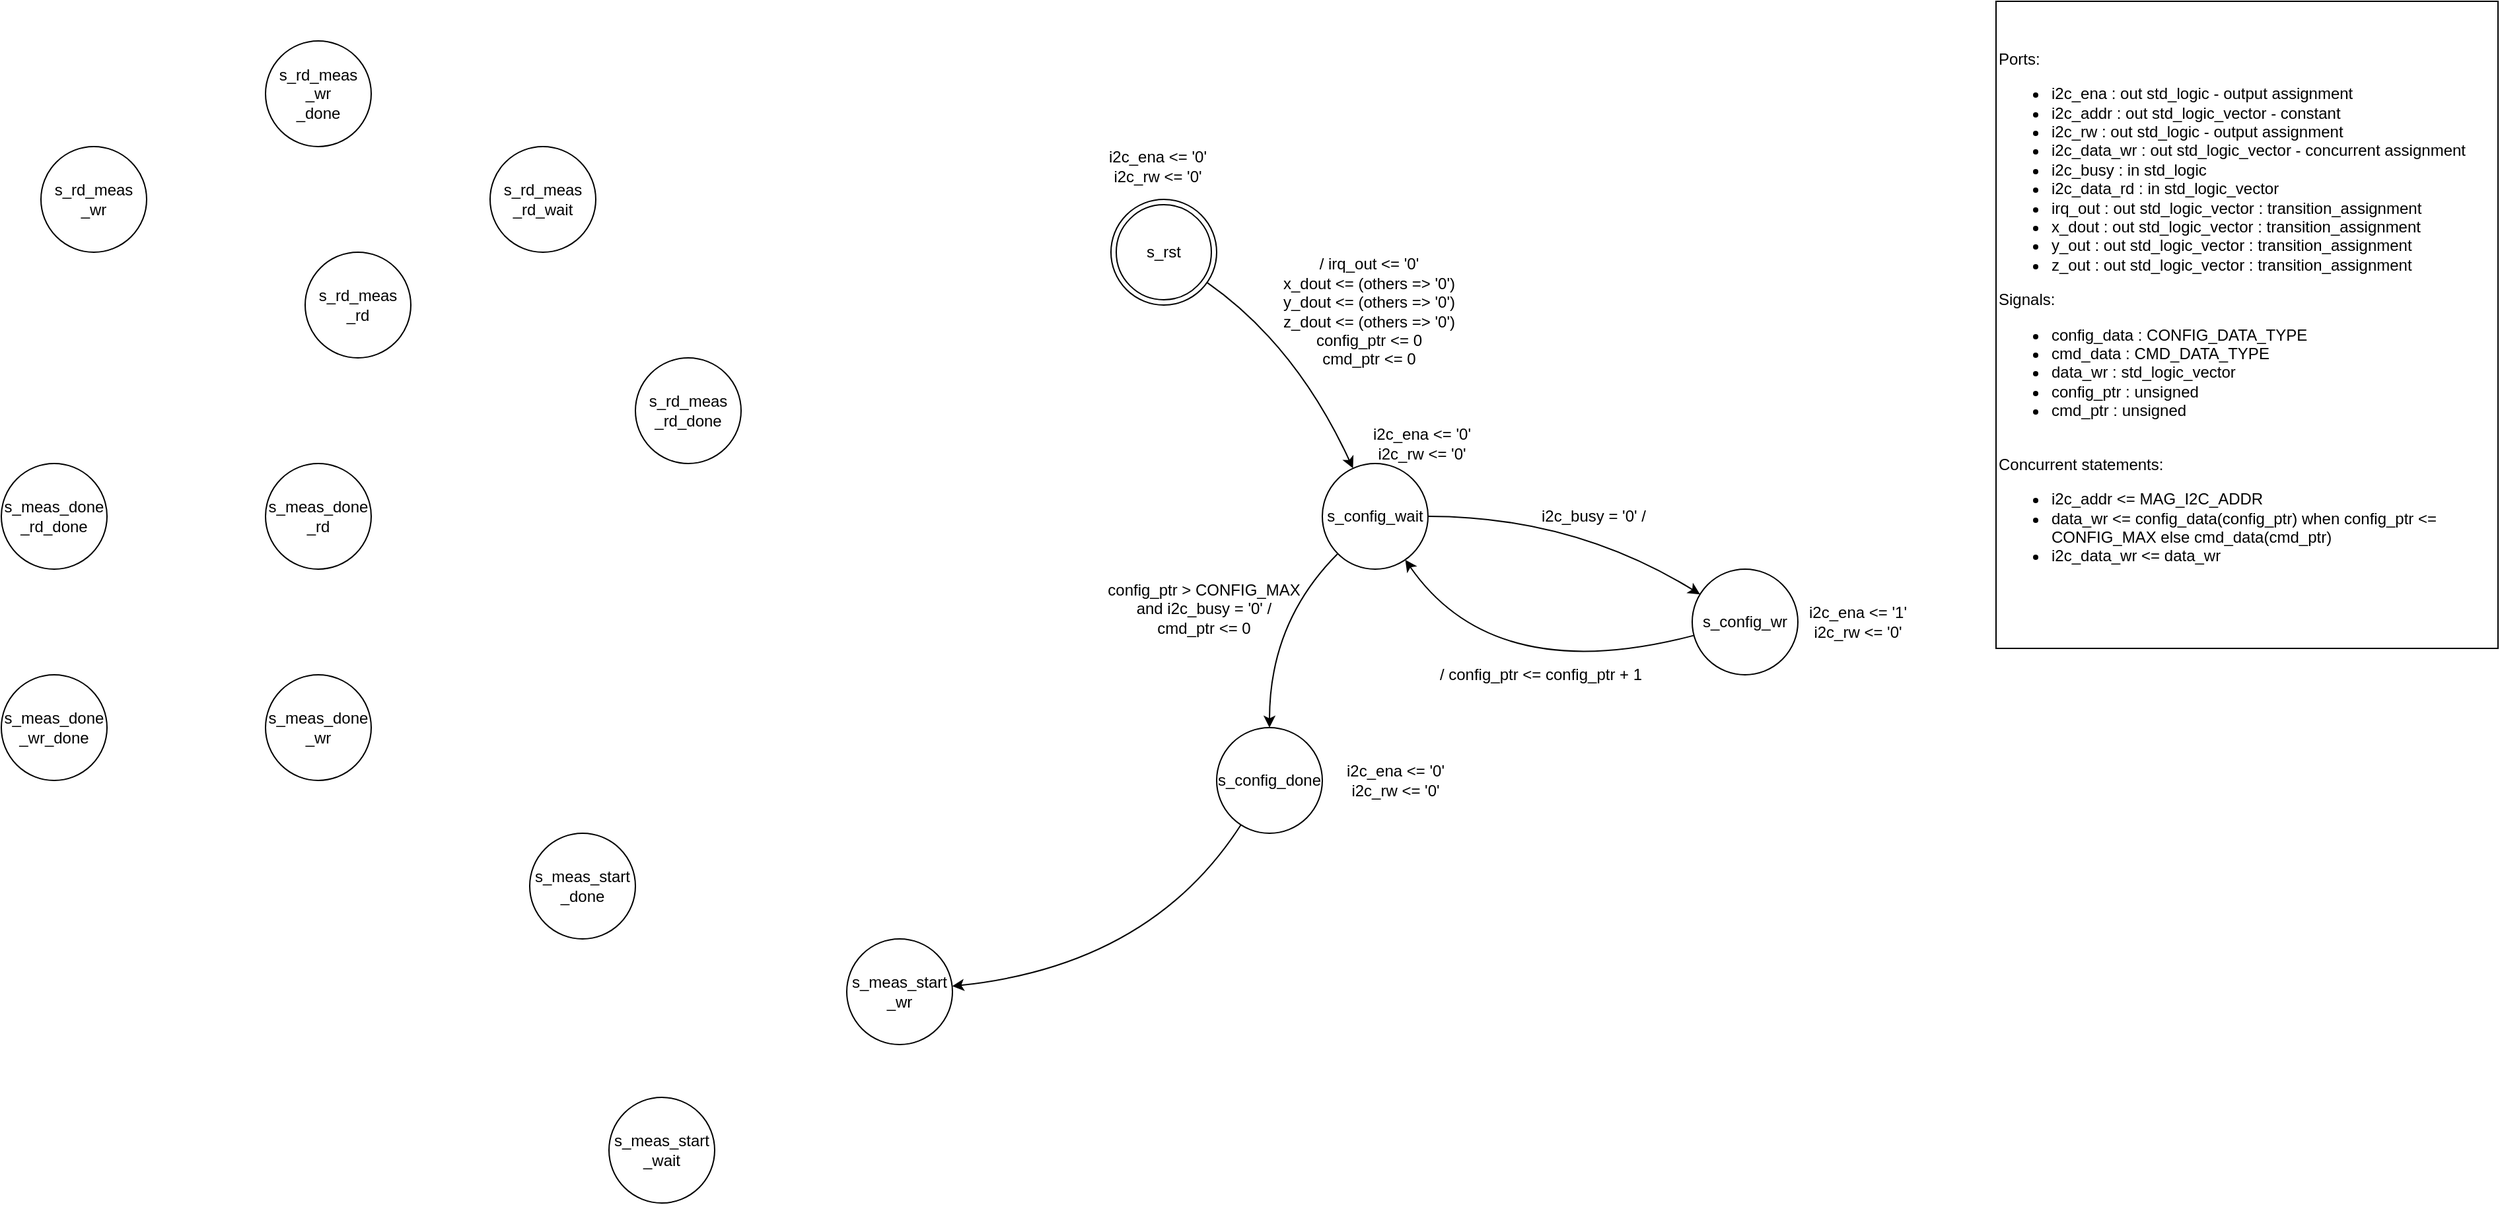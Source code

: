 <mxfile version="17.1.3" type="github">
  <diagram id="dUaKP_INnIbJ7J_q9_gv" name="Page-1">
    <mxGraphModel dx="2912" dy="1153" grid="1" gridSize="10" guides="1" tooltips="1" connect="1" arrows="1" fold="1" page="1" pageScale="1" pageWidth="850" pageHeight="1100" math="0" shadow="0">
      <root>
        <mxCell id="0" />
        <mxCell id="1" parent="0" />
        <mxCell id="DeQcIR5LJ7hlBDvHYIzj-31" value="s_rst" style="ellipse;shape=doubleEllipse;whiteSpace=wrap;html=1;aspect=fixed;" vertex="1" parent="1">
          <mxGeometry x="660" y="390" width="80" height="80" as="geometry" />
        </mxCell>
        <mxCell id="DeQcIR5LJ7hlBDvHYIzj-32" value="s_config_wait" style="ellipse;whiteSpace=wrap;html=1;aspect=fixed;" vertex="1" parent="1">
          <mxGeometry x="820" y="590" width="80" height="80" as="geometry" />
        </mxCell>
        <mxCell id="DeQcIR5LJ7hlBDvHYIzj-33" value="s_config_wr" style="ellipse;whiteSpace=wrap;html=1;aspect=fixed;" vertex="1" parent="1">
          <mxGeometry x="1100" y="670" width="80" height="80" as="geometry" />
        </mxCell>
        <mxCell id="DeQcIR5LJ7hlBDvHYIzj-34" value="s_config_done" style="ellipse;whiteSpace=wrap;html=1;aspect=fixed;" vertex="1" parent="1">
          <mxGeometry x="740" y="790" width="80" height="80" as="geometry" />
        </mxCell>
        <mxCell id="DeQcIR5LJ7hlBDvHYIzj-35" value="&lt;div&gt;s_meas_start&lt;/div&gt;&lt;div&gt;_wr&lt;br&gt;&lt;/div&gt;" style="ellipse;whiteSpace=wrap;html=1;aspect=fixed;" vertex="1" parent="1">
          <mxGeometry x="460" y="950" width="80" height="80" as="geometry" />
        </mxCell>
        <mxCell id="DeQcIR5LJ7hlBDvHYIzj-36" value="&lt;div&gt;s_meas_start&lt;/div&gt;&lt;div&gt;_wait&lt;/div&gt;" style="ellipse;whiteSpace=wrap;html=1;aspect=fixed;" vertex="1" parent="1">
          <mxGeometry x="280" y="1070" width="80" height="80" as="geometry" />
        </mxCell>
        <mxCell id="DeQcIR5LJ7hlBDvHYIzj-37" value="&lt;div&gt;s_meas_start&lt;/div&gt;&lt;div&gt;_done&lt;br&gt;&lt;/div&gt;" style="ellipse;whiteSpace=wrap;html=1;aspect=fixed;" vertex="1" parent="1">
          <mxGeometry x="220" y="870" width="80" height="80" as="geometry" />
        </mxCell>
        <mxCell id="DeQcIR5LJ7hlBDvHYIzj-38" value="&lt;div&gt;s_meas_done&lt;/div&gt;&lt;div&gt;_wr&lt;br&gt;&lt;/div&gt;" style="ellipse;whiteSpace=wrap;html=1;aspect=fixed;" vertex="1" parent="1">
          <mxGeometry x="20" y="750" width="80" height="80" as="geometry" />
        </mxCell>
        <mxCell id="DeQcIR5LJ7hlBDvHYIzj-39" value="&lt;div&gt;s_meas_done&lt;/div&gt;&lt;div&gt;_wr_done&lt;br&gt;&lt;/div&gt;" style="ellipse;whiteSpace=wrap;html=1;aspect=fixed;" vertex="1" parent="1">
          <mxGeometry x="-180" y="750" width="80" height="80" as="geometry" />
        </mxCell>
        <mxCell id="DeQcIR5LJ7hlBDvHYIzj-40" value="&lt;div&gt;s_meas_done&lt;/div&gt;&lt;div&gt;_rd&lt;br&gt;&lt;/div&gt;" style="ellipse;whiteSpace=wrap;html=1;aspect=fixed;" vertex="1" parent="1">
          <mxGeometry x="20" y="590" width="80" height="80" as="geometry" />
        </mxCell>
        <mxCell id="DeQcIR5LJ7hlBDvHYIzj-41" value="&lt;div&gt;s_meas_done&lt;/div&gt;&lt;div&gt;_rd_done&lt;br&gt;&lt;/div&gt;" style="ellipse;whiteSpace=wrap;html=1;aspect=fixed;" vertex="1" parent="1">
          <mxGeometry x="-180" y="590" width="80" height="80" as="geometry" />
        </mxCell>
        <mxCell id="DeQcIR5LJ7hlBDvHYIzj-42" value="&lt;div&gt;s_rd_meas&lt;/div&gt;&lt;div&gt;_wr&lt;br&gt;&lt;/div&gt;" style="ellipse;whiteSpace=wrap;html=1;aspect=fixed;" vertex="1" parent="1">
          <mxGeometry x="-150" y="350" width="80" height="80" as="geometry" />
        </mxCell>
        <mxCell id="DeQcIR5LJ7hlBDvHYIzj-43" value="&lt;div&gt;s_rd_meas&lt;/div&gt;&lt;div&gt;_wr&lt;br&gt;&lt;/div&gt;_done" style="ellipse;whiteSpace=wrap;html=1;aspect=fixed;" vertex="1" parent="1">
          <mxGeometry x="20" y="270" width="80" height="80" as="geometry" />
        </mxCell>
        <mxCell id="DeQcIR5LJ7hlBDvHYIzj-44" value="&lt;div&gt;s_rd_meas&lt;/div&gt;&lt;div&gt;_rd&lt;br&gt;&lt;/div&gt;" style="ellipse;whiteSpace=wrap;html=1;aspect=fixed;" vertex="1" parent="1">
          <mxGeometry x="50" y="430" width="80" height="80" as="geometry" />
        </mxCell>
        <mxCell id="DeQcIR5LJ7hlBDvHYIzj-45" value="&lt;div&gt;s_rd_meas&lt;/div&gt;&lt;div&gt;_rd_wait&lt;/div&gt;" style="ellipse;whiteSpace=wrap;html=1;aspect=fixed;" vertex="1" parent="1">
          <mxGeometry x="190" y="350" width="80" height="80" as="geometry" />
        </mxCell>
        <mxCell id="DeQcIR5LJ7hlBDvHYIzj-46" value="&lt;div&gt;s_rd_meas&lt;/div&gt;&lt;div&gt;_rd_done&lt;/div&gt;" style="ellipse;whiteSpace=wrap;html=1;aspect=fixed;" vertex="1" parent="1">
          <mxGeometry x="300" y="510" width="80" height="80" as="geometry" />
        </mxCell>
        <mxCell id="DeQcIR5LJ7hlBDvHYIzj-47" value="" style="curved=1;endArrow=classic;html=1;rounded=0;" edge="1" parent="1" source="DeQcIR5LJ7hlBDvHYIzj-31" target="DeQcIR5LJ7hlBDvHYIzj-32">
          <mxGeometry width="50" height="50" relative="1" as="geometry">
            <mxPoint x="740" y="580" as="sourcePoint" />
            <mxPoint x="790" y="530" as="targetPoint" />
            <Array as="points">
              <mxPoint x="800" y="500" />
            </Array>
          </mxGeometry>
        </mxCell>
        <mxCell id="DeQcIR5LJ7hlBDvHYIzj-48" value="&lt;div&gt;Ports:&lt;/div&gt;&lt;div&gt;&lt;ul&gt;&lt;li&gt;i2c_ena : out std_logic - output assignment&lt;br&gt;&lt;/li&gt;&lt;li&gt;i2c_addr : out std_logic_vector - constant&lt;br&gt;&lt;/li&gt;&lt;li&gt;i2c_rw : out std_logic - output assignment&lt;br&gt;&lt;/li&gt;&lt;li&gt;i2c_data_wr : out std_logic_vector - concurrent assignment&lt;br&gt;&lt;/li&gt;&lt;li&gt;i2c_busy : in std_logic&lt;/li&gt;&lt;li&gt;i2c_data_rd : in std_logic_vector&lt;/li&gt;&lt;li&gt;irq_out : out std_logic_vector : transition_assignment&lt;br&gt;&lt;/li&gt;&lt;li&gt;x_dout : out std_logic_vector : transition_assignment&lt;br&gt;&lt;/li&gt;&lt;li&gt;y_out : out std_logic_vector : transition_assignment&lt;/li&gt;&lt;li&gt;z_out : out std_logic_vector : transition_assignment&lt;/li&gt;&lt;/ul&gt;&lt;div&gt;Signals:&lt;/div&gt;&lt;div&gt;&lt;ul&gt;&lt;li&gt;config_data : CONFIG_DATA_TYPE&lt;/li&gt;&lt;li&gt;cmd_data : CMD_DATA_TYPE&lt;br&gt;&lt;/li&gt;&lt;li&gt;data_wr : std_logic_vector&lt;/li&gt;&lt;li&gt;config_ptr : unsigned&lt;/li&gt;&lt;li&gt;cmd_ptr : unsigned&lt;br&gt;&lt;/li&gt;&lt;/ul&gt;&lt;/div&gt;&lt;div&gt;&lt;br&gt;&lt;/div&gt;&lt;div&gt;Concurrent statements:&lt;/div&gt;&lt;div&gt;&lt;ul&gt;&lt;li&gt;i2c_addr &amp;lt;= MAG_I2C_ADDR&lt;/li&gt;&lt;li&gt;data_wr &amp;lt;= config_data(config_ptr) when config_ptr &amp;lt;= CONFIG_MAX else cmd_data(cmd_ptr)&lt;/li&gt;&lt;li&gt;i2c_data_wr &amp;lt;= data_wr&lt;br&gt;&lt;/li&gt;&lt;/ul&gt;&lt;/div&gt;&lt;/div&gt;&lt;div align=&quot;left&quot;&gt;&lt;br&gt;&lt;/div&gt;" style="rounded=0;whiteSpace=wrap;html=1;align=left;" vertex="1" parent="1">
          <mxGeometry x="1330" y="240" width="380" height="490" as="geometry" />
        </mxCell>
        <mxCell id="DeQcIR5LJ7hlBDvHYIzj-49" value="&lt;div&gt;i2c_ena &amp;lt;= &#39;0&#39;&lt;/div&gt;&lt;div&gt;i2c_rw &amp;lt;= &#39;0&#39;&lt;br&gt;&lt;/div&gt;" style="text;html=1;align=center;verticalAlign=middle;resizable=0;points=[];autosize=1;strokeColor=none;fillColor=none;" vertex="1" parent="1">
          <mxGeometry x="650" y="350" width="90" height="30" as="geometry" />
        </mxCell>
        <mxCell id="DeQcIR5LJ7hlBDvHYIzj-50" value="/ irq_out &amp;lt;= &#39;0&#39;&lt;div&gt;x_dout &amp;lt;= (others =&amp;gt; &#39;0&#39;)&lt;/div&gt;&lt;div&gt;y_dout &amp;lt;= (others =&amp;gt; &#39;0&#39;)&lt;/div&gt;&lt;div&gt;z_dout &amp;lt;= (others =&amp;gt; &#39;0&#39;)&lt;/div&gt;&lt;div&gt;config_ptr &amp;lt;= 0&lt;/div&gt;&lt;div&gt;cmd_ptr &amp;lt;= 0&lt;br&gt;&lt;/div&gt;" style="text;html=1;align=center;verticalAlign=middle;resizable=0;points=[];autosize=1;strokeColor=none;fillColor=none;" vertex="1" parent="1">
          <mxGeometry x="780" y="430" width="150" height="90" as="geometry" />
        </mxCell>
        <mxCell id="DeQcIR5LJ7hlBDvHYIzj-51" value="" style="curved=1;endArrow=classic;html=1;rounded=0;" edge="1" parent="1" source="DeQcIR5LJ7hlBDvHYIzj-32" target="DeQcIR5LJ7hlBDvHYIzj-33">
          <mxGeometry width="50" height="50" relative="1" as="geometry">
            <mxPoint x="1040" y="630" as="sourcePoint" />
            <mxPoint x="1090" y="580" as="targetPoint" />
            <Array as="points">
              <mxPoint x="1010" y="630" />
            </Array>
          </mxGeometry>
        </mxCell>
        <mxCell id="DeQcIR5LJ7hlBDvHYIzj-52" value="i2c_busy = &#39;0&#39; /" style="text;html=1;align=center;verticalAlign=middle;resizable=0;points=[];autosize=1;strokeColor=none;fillColor=none;" vertex="1" parent="1">
          <mxGeometry x="980" y="620" width="90" height="20" as="geometry" />
        </mxCell>
        <mxCell id="DeQcIR5LJ7hlBDvHYIzj-53" value="&lt;div&gt;i2c_ena &amp;lt;= &#39;0&#39;&lt;/div&gt;&lt;div&gt;i2c_rw &amp;lt;= &#39;0&#39;&lt;br&gt;&lt;/div&gt;" style="text;html=1;align=center;verticalAlign=middle;resizable=0;points=[];autosize=1;strokeColor=none;fillColor=none;" vertex="1" parent="1">
          <mxGeometry x="850" y="560" width="90" height="30" as="geometry" />
        </mxCell>
        <mxCell id="DeQcIR5LJ7hlBDvHYIzj-54" value="&lt;div&gt;i2c_ena &amp;lt;= &#39;1&#39;&lt;/div&gt;&lt;div&gt;i2c_rw &amp;lt;= &#39;0&#39;&lt;br&gt;&lt;/div&gt;" style="text;html=1;align=center;verticalAlign=middle;resizable=0;points=[];autosize=1;strokeColor=none;fillColor=none;" vertex="1" parent="1">
          <mxGeometry x="1180" y="695" width="90" height="30" as="geometry" />
        </mxCell>
        <mxCell id="DeQcIR5LJ7hlBDvHYIzj-55" value="" style="curved=1;endArrow=classic;html=1;rounded=0;" edge="1" parent="1" source="DeQcIR5LJ7hlBDvHYIzj-33" target="DeQcIR5LJ7hlBDvHYIzj-32">
          <mxGeometry width="50" height="50" relative="1" as="geometry">
            <mxPoint x="950" y="790" as="sourcePoint" />
            <mxPoint x="1000" y="740" as="targetPoint" />
            <Array as="points">
              <mxPoint x="950" y="760" />
            </Array>
          </mxGeometry>
        </mxCell>
        <mxCell id="DeQcIR5LJ7hlBDvHYIzj-56" value="/ config_ptr &amp;lt;= config_ptr + 1" style="text;html=1;align=center;verticalAlign=middle;resizable=0;points=[];autosize=1;strokeColor=none;fillColor=none;" vertex="1" parent="1">
          <mxGeometry x="900" y="740" width="170" height="20" as="geometry" />
        </mxCell>
        <mxCell id="DeQcIR5LJ7hlBDvHYIzj-57" value="" style="curved=1;endArrow=classic;html=1;rounded=0;" edge="1" parent="1" source="DeQcIR5LJ7hlBDvHYIzj-32" target="DeQcIR5LJ7hlBDvHYIzj-34">
          <mxGeometry width="50" height="50" relative="1" as="geometry">
            <mxPoint x="670" y="740" as="sourcePoint" />
            <mxPoint x="720" y="690" as="targetPoint" />
            <Array as="points">
              <mxPoint x="780" y="710" />
            </Array>
          </mxGeometry>
        </mxCell>
        <mxCell id="DeQcIR5LJ7hlBDvHYIzj-58" value="&lt;div&gt;config_ptr &amp;gt; CONFIG_MAX &lt;br&gt;&lt;/div&gt;&lt;div&gt;and i2c_busy = &#39;0&#39; /&lt;/div&gt;&lt;div&gt;cmd_ptr &amp;lt;= 0&lt;br&gt;&lt;/div&gt;" style="text;html=1;align=center;verticalAlign=middle;resizable=0;points=[];autosize=1;strokeColor=none;fillColor=none;" vertex="1" parent="1">
          <mxGeometry x="650" y="675" width="160" height="50" as="geometry" />
        </mxCell>
        <mxCell id="DeQcIR5LJ7hlBDvHYIzj-59" value="&lt;div&gt;i2c_ena &amp;lt;= &#39;0&#39;&lt;/div&gt;&lt;div&gt;i2c_rw &amp;lt;= &#39;0&#39;&lt;br&gt;&lt;/div&gt;" style="text;html=1;align=center;verticalAlign=middle;resizable=0;points=[];autosize=1;strokeColor=none;fillColor=none;" vertex="1" parent="1">
          <mxGeometry x="830" y="815" width="90" height="30" as="geometry" />
        </mxCell>
        <mxCell id="DeQcIR5LJ7hlBDvHYIzj-60" value="" style="curved=1;endArrow=classic;html=1;rounded=0;" edge="1" parent="1" source="DeQcIR5LJ7hlBDvHYIzj-34" target="DeQcIR5LJ7hlBDvHYIzj-35">
          <mxGeometry width="50" height="50" relative="1" as="geometry">
            <mxPoint x="730" y="990" as="sourcePoint" />
            <mxPoint x="780" y="940" as="targetPoint" />
            <Array as="points">
              <mxPoint x="690" y="970" />
            </Array>
          </mxGeometry>
        </mxCell>
      </root>
    </mxGraphModel>
  </diagram>
</mxfile>
